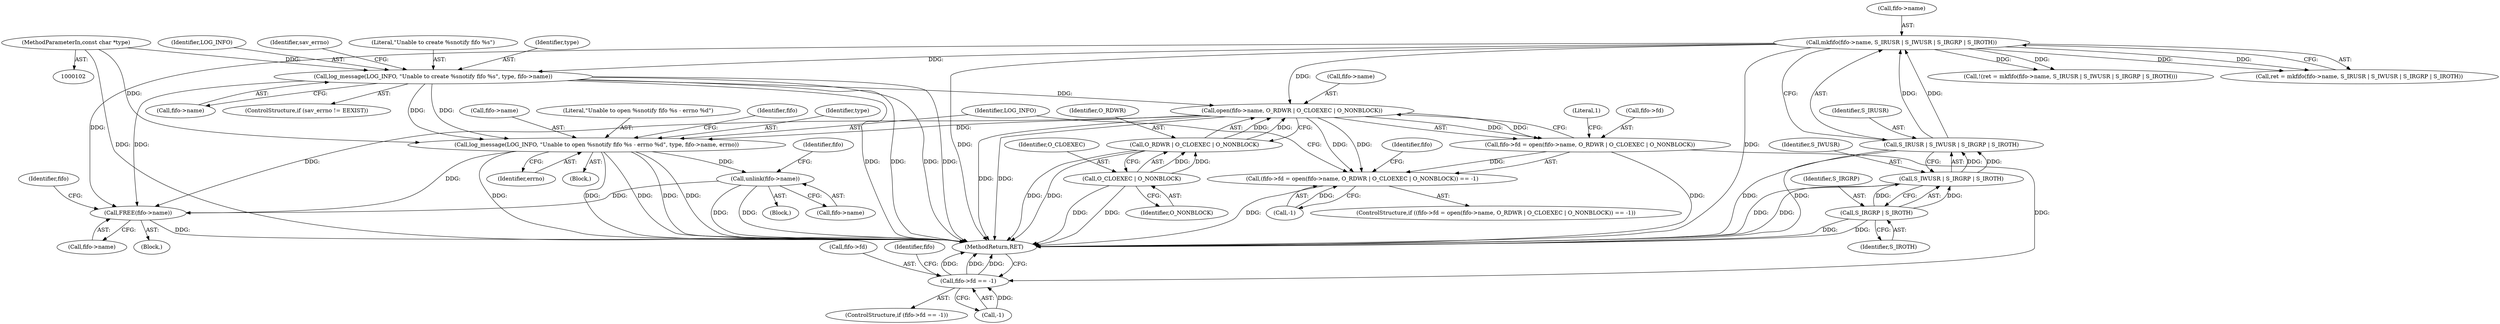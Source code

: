 digraph "1_keepalived_04f2d32871bb3b11d7dc024039952f2fe2750306_10@API" {
"1000178" [label="(Call,open(fifo->name, O_RDWR | O_CLOEXEC | O_NONBLOCK))"];
"1000121" [label="(Call,mkfifo(fifo->name, S_IRUSR | S_IWUSR | S_IRGRP | S_IROTH))"];
"1000125" [label="(Call,S_IRUSR | S_IWUSR | S_IRGRP | S_IROTH)"];
"1000127" [label="(Call,S_IWUSR | S_IRGRP | S_IROTH)"];
"1000129" [label="(Call,S_IRGRP | S_IROTH)"];
"1000146" [label="(Call,log_message(LOG_INFO, \"Unable to create %snotify fifo %s\", type, fifo->name))"];
"1000105" [label="(MethodParameterIn,const char *type)"];
"1000182" [label="(Call,O_RDWR | O_CLOEXEC | O_NONBLOCK)"];
"1000184" [label="(Call,O_CLOEXEC | O_NONBLOCK)"];
"1000173" [label="(Call,(fifo->fd = open(fifo->name, O_RDWR | O_CLOEXEC | O_NONBLOCK)) == -1)"];
"1000174" [label="(Call,fifo->fd = open(fifo->name, O_RDWR | O_CLOEXEC | O_NONBLOCK))"];
"1000213" [label="(Call,fifo->fd == -1)"];
"1000190" [label="(Call,log_message(LOG_INFO, \"Unable to open %snotify fifo %s - errno %d\", type, fifo->name, errno))"];
"1000203" [label="(Call,unlink(fifo->name))"];
"1000220" [label="(Call,FREE(fifo->name))"];
"1000209" [label="(Identifier,fifo)"];
"1000173" [label="(Call,(fifo->fd = open(fifo->name, O_RDWR | O_CLOEXEC | O_NONBLOCK)) == -1)"];
"1000204" [label="(Call,fifo->name)"];
"1000190" [label="(Call,log_message(LOG_INFO, \"Unable to open %snotify fifo %s - errno %d\", type, fifo->name, errno))"];
"1000194" [label="(Call,fifo->name)"];
"1000192" [label="(Literal,\"Unable to open %snotify fifo %s - errno %d\")"];
"1000226" [label="(Identifier,fifo)"];
"1000156" [label="(Identifier,sav_errno)"];
"1000128" [label="(Identifier,S_IWUSR)"];
"1000220" [label="(Call,FREE(fifo->name))"];
"1000150" [label="(Call,fifo->name)"];
"1000200" [label="(Identifier,fifo)"];
"1000186" [label="(Identifier,O_NONBLOCK)"];
"1000118" [label="(Call,!(ret = mkfifo(fifo->name, S_IRUSR | S_IWUSR | S_IRGRP | S_IROTH)))"];
"1000184" [label="(Call,O_CLOEXEC | O_NONBLOCK)"];
"1000203" [label="(Call,unlink(fifo->name))"];
"1000125" [label="(Call,S_IRUSR | S_IWUSR | S_IRGRP | S_IROTH)"];
"1000212" [label="(ControlStructure,if (fifo->fd == -1))"];
"1000182" [label="(Call,O_RDWR | O_CLOEXEC | O_NONBLOCK)"];
"1000174" [label="(Call,fifo->fd = open(fifo->name, O_RDWR | O_CLOEXEC | O_NONBLOCK))"];
"1000119" [label="(Call,ret = mkfifo(fifo->name, S_IRUSR | S_IWUSR | S_IRGRP | S_IROTH))"];
"1000191" [label="(Identifier,LOG_INFO)"];
"1000142" [label="(ControlStructure,if (sav_errno != EEXIST))"];
"1000105" [label="(MethodParameterIn,const char *type)"];
"1000187" [label="(Call,-1)"];
"1000219" [label="(Block,)"];
"1000129" [label="(Call,S_IRGRP | S_IROTH)"];
"1000217" [label="(Call,-1)"];
"1000214" [label="(Call,fifo->fd)"];
"1000127" [label="(Call,S_IWUSR | S_IRGRP | S_IROTH)"];
"1000183" [label="(Identifier,O_RDWR)"];
"1000126" [label="(Identifier,S_IRUSR)"];
"1000130" [label="(Identifier,S_IRGRP)"];
"1000229" [label="(MethodReturn,RET)"];
"1000178" [label="(Call,open(fifo->name, O_RDWR | O_CLOEXEC | O_NONBLOCK))"];
"1000197" [label="(Identifier,errno)"];
"1000189" [label="(Block,)"];
"1000213" [label="(Call,fifo->fd == -1)"];
"1000146" [label="(Call,log_message(LOG_INFO, \"Unable to create %snotify fifo %s\", type, fifo->name))"];
"1000121" [label="(Call,mkfifo(fifo->name, S_IRUSR | S_IWUSR | S_IRGRP | S_IROTH))"];
"1000221" [label="(Call,fifo->name)"];
"1000215" [label="(Identifier,fifo)"];
"1000175" [label="(Call,fifo->fd)"];
"1000148" [label="(Literal,\"Unable to create %snotify fifo %s\")"];
"1000149" [label="(Identifier,type)"];
"1000122" [label="(Call,fifo->name)"];
"1000188" [label="(Literal,1)"];
"1000172" [label="(ControlStructure,if ((fifo->fd = open(fifo->name, O_RDWR | O_CLOEXEC | O_NONBLOCK)) == -1))"];
"1000147" [label="(Identifier,LOG_INFO)"];
"1000179" [label="(Call,fifo->name)"];
"1000193" [label="(Identifier,type)"];
"1000131" [label="(Identifier,S_IROTH)"];
"1000222" [label="(Identifier,fifo)"];
"1000202" [label="(Block,)"];
"1000185" [label="(Identifier,O_CLOEXEC)"];
"1000178" -> "1000174"  [label="AST: "];
"1000178" -> "1000182"  [label="CFG: "];
"1000179" -> "1000178"  [label="AST: "];
"1000182" -> "1000178"  [label="AST: "];
"1000174" -> "1000178"  [label="CFG: "];
"1000178" -> "1000229"  [label="DDG: "];
"1000178" -> "1000229"  [label="DDG: "];
"1000178" -> "1000173"  [label="DDG: "];
"1000178" -> "1000173"  [label="DDG: "];
"1000178" -> "1000174"  [label="DDG: "];
"1000178" -> "1000174"  [label="DDG: "];
"1000121" -> "1000178"  [label="DDG: "];
"1000146" -> "1000178"  [label="DDG: "];
"1000182" -> "1000178"  [label="DDG: "];
"1000182" -> "1000178"  [label="DDG: "];
"1000178" -> "1000190"  [label="DDG: "];
"1000178" -> "1000220"  [label="DDG: "];
"1000121" -> "1000119"  [label="AST: "];
"1000121" -> "1000125"  [label="CFG: "];
"1000122" -> "1000121"  [label="AST: "];
"1000125" -> "1000121"  [label="AST: "];
"1000119" -> "1000121"  [label="CFG: "];
"1000121" -> "1000229"  [label="DDG: "];
"1000121" -> "1000229"  [label="DDG: "];
"1000121" -> "1000118"  [label="DDG: "];
"1000121" -> "1000118"  [label="DDG: "];
"1000121" -> "1000119"  [label="DDG: "];
"1000121" -> "1000119"  [label="DDG: "];
"1000125" -> "1000121"  [label="DDG: "];
"1000125" -> "1000121"  [label="DDG: "];
"1000121" -> "1000146"  [label="DDG: "];
"1000121" -> "1000220"  [label="DDG: "];
"1000125" -> "1000127"  [label="CFG: "];
"1000126" -> "1000125"  [label="AST: "];
"1000127" -> "1000125"  [label="AST: "];
"1000125" -> "1000229"  [label="DDG: "];
"1000125" -> "1000229"  [label="DDG: "];
"1000127" -> "1000125"  [label="DDG: "];
"1000127" -> "1000125"  [label="DDG: "];
"1000127" -> "1000129"  [label="CFG: "];
"1000128" -> "1000127"  [label="AST: "];
"1000129" -> "1000127"  [label="AST: "];
"1000127" -> "1000229"  [label="DDG: "];
"1000127" -> "1000229"  [label="DDG: "];
"1000129" -> "1000127"  [label="DDG: "];
"1000129" -> "1000127"  [label="DDG: "];
"1000129" -> "1000131"  [label="CFG: "];
"1000130" -> "1000129"  [label="AST: "];
"1000131" -> "1000129"  [label="AST: "];
"1000129" -> "1000229"  [label="DDG: "];
"1000129" -> "1000229"  [label="DDG: "];
"1000146" -> "1000142"  [label="AST: "];
"1000146" -> "1000150"  [label="CFG: "];
"1000147" -> "1000146"  [label="AST: "];
"1000148" -> "1000146"  [label="AST: "];
"1000149" -> "1000146"  [label="AST: "];
"1000150" -> "1000146"  [label="AST: "];
"1000156" -> "1000146"  [label="CFG: "];
"1000146" -> "1000229"  [label="DDG: "];
"1000146" -> "1000229"  [label="DDG: "];
"1000146" -> "1000229"  [label="DDG: "];
"1000146" -> "1000229"  [label="DDG: "];
"1000105" -> "1000146"  [label="DDG: "];
"1000146" -> "1000190"  [label="DDG: "];
"1000146" -> "1000190"  [label="DDG: "];
"1000146" -> "1000220"  [label="DDG: "];
"1000105" -> "1000102"  [label="AST: "];
"1000105" -> "1000229"  [label="DDG: "];
"1000105" -> "1000190"  [label="DDG: "];
"1000182" -> "1000184"  [label="CFG: "];
"1000183" -> "1000182"  [label="AST: "];
"1000184" -> "1000182"  [label="AST: "];
"1000182" -> "1000229"  [label="DDG: "];
"1000182" -> "1000229"  [label="DDG: "];
"1000184" -> "1000182"  [label="DDG: "];
"1000184" -> "1000182"  [label="DDG: "];
"1000184" -> "1000186"  [label="CFG: "];
"1000185" -> "1000184"  [label="AST: "];
"1000186" -> "1000184"  [label="AST: "];
"1000184" -> "1000229"  [label="DDG: "];
"1000184" -> "1000229"  [label="DDG: "];
"1000173" -> "1000172"  [label="AST: "];
"1000173" -> "1000187"  [label="CFG: "];
"1000174" -> "1000173"  [label="AST: "];
"1000187" -> "1000173"  [label="AST: "];
"1000191" -> "1000173"  [label="CFG: "];
"1000215" -> "1000173"  [label="CFG: "];
"1000173" -> "1000229"  [label="DDG: "];
"1000174" -> "1000173"  [label="DDG: "];
"1000187" -> "1000173"  [label="DDG: "];
"1000175" -> "1000174"  [label="AST: "];
"1000188" -> "1000174"  [label="CFG: "];
"1000174" -> "1000229"  [label="DDG: "];
"1000174" -> "1000213"  [label="DDG: "];
"1000213" -> "1000212"  [label="AST: "];
"1000213" -> "1000217"  [label="CFG: "];
"1000214" -> "1000213"  [label="AST: "];
"1000217" -> "1000213"  [label="AST: "];
"1000222" -> "1000213"  [label="CFG: "];
"1000229" -> "1000213"  [label="CFG: "];
"1000213" -> "1000229"  [label="DDG: "];
"1000213" -> "1000229"  [label="DDG: "];
"1000213" -> "1000229"  [label="DDG: "];
"1000217" -> "1000213"  [label="DDG: "];
"1000190" -> "1000189"  [label="AST: "];
"1000190" -> "1000197"  [label="CFG: "];
"1000191" -> "1000190"  [label="AST: "];
"1000192" -> "1000190"  [label="AST: "];
"1000193" -> "1000190"  [label="AST: "];
"1000194" -> "1000190"  [label="AST: "];
"1000197" -> "1000190"  [label="AST: "];
"1000200" -> "1000190"  [label="CFG: "];
"1000190" -> "1000229"  [label="DDG: "];
"1000190" -> "1000229"  [label="DDG: "];
"1000190" -> "1000229"  [label="DDG: "];
"1000190" -> "1000229"  [label="DDG: "];
"1000190" -> "1000229"  [label="DDG: "];
"1000190" -> "1000203"  [label="DDG: "];
"1000190" -> "1000220"  [label="DDG: "];
"1000203" -> "1000202"  [label="AST: "];
"1000203" -> "1000204"  [label="CFG: "];
"1000204" -> "1000203"  [label="AST: "];
"1000209" -> "1000203"  [label="CFG: "];
"1000203" -> "1000229"  [label="DDG: "];
"1000203" -> "1000229"  [label="DDG: "];
"1000203" -> "1000220"  [label="DDG: "];
"1000220" -> "1000219"  [label="AST: "];
"1000220" -> "1000221"  [label="CFG: "];
"1000221" -> "1000220"  [label="AST: "];
"1000226" -> "1000220"  [label="CFG: "];
"1000220" -> "1000229"  [label="DDG: "];
}
